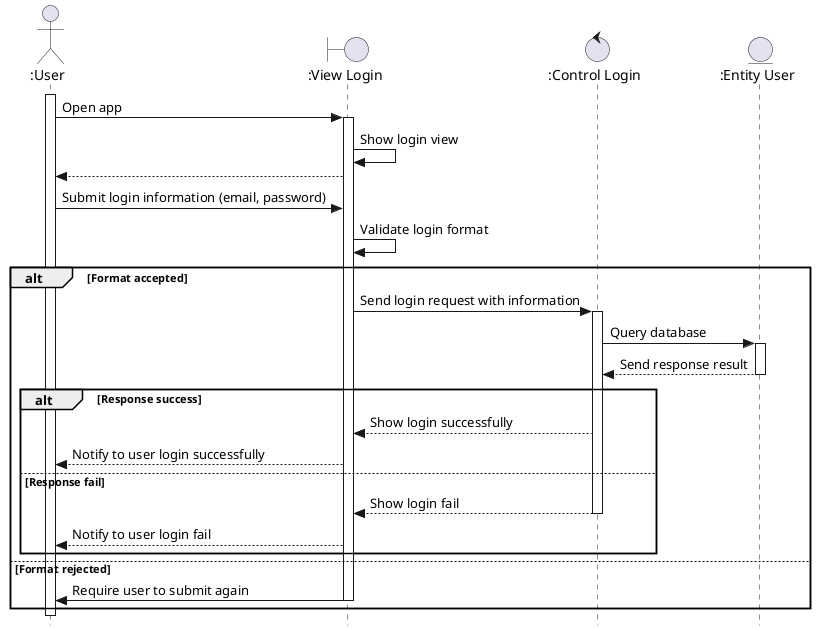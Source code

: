 @startuml

actor ":User" as User
boundary ":View Login" as ClientApp
control ":Control Login" as Control
entity ":Entity User" as Entity

activate User
User -> ClientApp: Open app
activate ClientApp
ClientApp -> ClientApp: Show login view
ClientApp --> User
User -> ClientApp: Submit login information (email, password)
ClientApp -> ClientApp: Validate login format
alt Format accepted
  ClientApp -> Control: Send login request with information
  activate Control
  Control -> Entity: Query database
  activate Entity
  Entity --> Control: Send response result
  deactivate Entity
  alt Response success
    Control --> ClientApp: Show login successfully
    ClientApp --> User: Notify to user login successfully
  else Response fail
    Control --> ClientApp: Show login fail
    deactivate Control
    ClientApp --> User: Notify to user login fail
  end

else Format rejected
  ClientApp -> User: Require user to submit again
  deactivate ClientApp
end
deactivate User
skinparam style strictuml

@enduml
